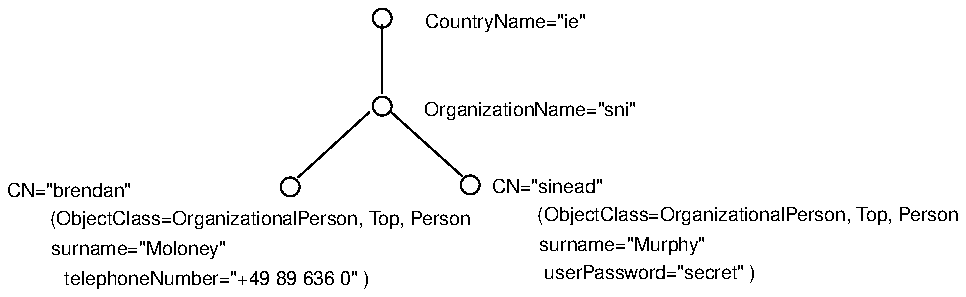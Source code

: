 .PS
scale = 106.667
circle radius 5 at 200, 143
line   from 200, 139 \
	to 200, 103 
circle radius 5 at 200, 96
circle radius 5 at 151, 53
"\fH\s7(ObjectClass=OrganizationalPerson, Top, Person\s0\fP"  at 135, 36
"\fH\s7telephoneNumber=\"+49 89 636 0\" )\s0\fP"  at 112, 4
"\fH\s7CN=\"brendan\"\s0\fP"  at 33, 51
"\fH\s7surname=\"Moloney\"\s0\fP"  at 70, 20
"\fH\s7userPassword=\"secret\" )\s0\fP"  at 343, 7
"\fH\s7surname=\"Murphy\"\s0\fP"  at 328, 22
"\fH\s7(ObjectClass=OrganizationalPerson, Top, Person\s0\fP"  at 395, 38
"\fH\s7OrganizationName=\"sni\"\s0\fP"  at 279, 94
"\fH\s7CountryName=\"ie\"\s0\fP"  at 266, 141
circle radius 5 at 247, 54
line   from 193, 93 \
	to 155, 58 
line   from 205, 93 \
	to 243, 59 
"\fH\s7CN=\"sinead\"\s0\fP"  at 288, 53
.PE
